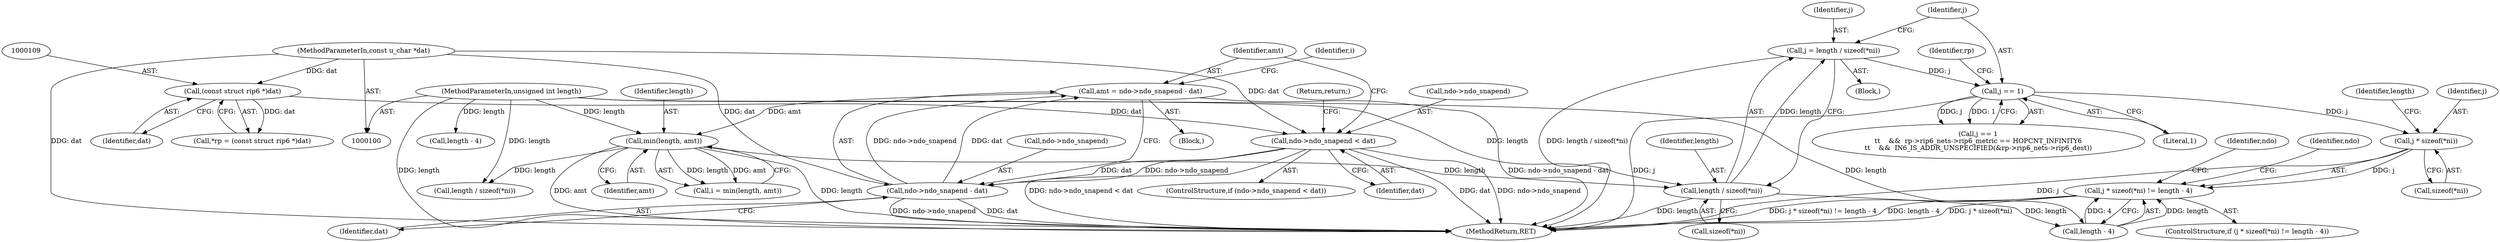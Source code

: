 digraph "1_tcpdump_e942fb84fbe3a73a98a00d2a279425872b5fb9d2@API" {
"1000192" [label="(Call,j * sizeof(*ni))"];
"1000166" [label="(Call,j == 1)"];
"1000157" [label="(Call,j = length / sizeof(*ni))"];
"1000159" [label="(Call,length / sizeof(*ni))"];
"1000132" [label="(Call,min(length, amt))"];
"1000103" [label="(MethodParameterIn,unsigned int length)"];
"1000123" [label="(Call,amt = ndo->ndo_snapend - dat)"];
"1000125" [label="(Call,ndo->ndo_snapend - dat)"];
"1000117" [label="(Call,ndo->ndo_snapend < dat)"];
"1000108" [label="(Call,(const struct rip6 *)dat)"];
"1000102" [label="(MethodParameterIn,const u_char *dat)"];
"1000191" [label="(Call,j * sizeof(*ni) != length - 4)"];
"1000388" [label="(MethodReturn,RET)"];
"1000157" [label="(Call,j = length / sizeof(*ni))"];
"1000271" [label="(Call,length / sizeof(*ni))"];
"1000134" [label="(Identifier,amt)"];
"1000166" [label="(Call,j == 1)"];
"1000160" [label="(Identifier,length)"];
"1000167" [label="(Identifier,j)"];
"1000123" [label="(Call,amt = ndo->ndo_snapend - dat)"];
"1000125" [label="(Call,ndo->ndo_snapend - dat)"];
"1000117" [label="(Call,ndo->ndo_snapend < dat)"];
"1000104" [label="(Block,)"];
"1000133" [label="(Identifier,length)"];
"1000193" [label="(Identifier,j)"];
"1000165" [label="(Call,j == 1\n\t\t    &&  rp->rip6_nets->rip6_metric == HOPCNT_INFINITY6\n\t\t    &&  IN6_IS_ADDR_UNSPECIFIED(&rp->rip6_nets->rip6_dest))"];
"1000283" [label="(Call,length - 4)"];
"1000116" [label="(ControlStructure,if (ndo->ndo_snapend < dat))"];
"1000161" [label="(Call,sizeof(*ni))"];
"1000132" [label="(Call,min(length, amt))"];
"1000191" [label="(Call,j * sizeof(*ni) != length - 4)"];
"1000124" [label="(Identifier,amt)"];
"1000131" [label="(Identifier,i)"];
"1000198" [label="(Identifier,length)"];
"1000103" [label="(MethodParameterIn,unsigned int length)"];
"1000159" [label="(Call,length / sizeof(*ni))"];
"1000110" [label="(Identifier,dat)"];
"1000194" [label="(Call,sizeof(*ni))"];
"1000173" [label="(Identifier,rp)"];
"1000192" [label="(Call,j * sizeof(*ni))"];
"1000118" [label="(Call,ndo->ndo_snapend)"];
"1000158" [label="(Identifier,j)"];
"1000108" [label="(Call,(const struct rip6 *)dat)"];
"1000197" [label="(Call,length - 4)"];
"1000202" [label="(Identifier,ndo)"];
"1000121" [label="(Identifier,dat)"];
"1000168" [label="(Literal,1)"];
"1000190" [label="(ControlStructure,if (j * sizeof(*ni) != length - 4))"];
"1000129" [label="(Identifier,dat)"];
"1000155" [label="(Block,)"];
"1000122" [label="(Return,return;)"];
"1000126" [label="(Call,ndo->ndo_snapend)"];
"1000130" [label="(Call,i = min(length, amt))"];
"1000211" [label="(Identifier,ndo)"];
"1000106" [label="(Call,*rp = (const struct rip6 *)dat)"];
"1000102" [label="(MethodParameterIn,const u_char *dat)"];
"1000192" -> "1000191"  [label="AST: "];
"1000192" -> "1000194"  [label="CFG: "];
"1000193" -> "1000192"  [label="AST: "];
"1000194" -> "1000192"  [label="AST: "];
"1000198" -> "1000192"  [label="CFG: "];
"1000192" -> "1000388"  [label="DDG: j"];
"1000192" -> "1000191"  [label="DDG: j"];
"1000166" -> "1000192"  [label="DDG: j"];
"1000166" -> "1000165"  [label="AST: "];
"1000166" -> "1000168"  [label="CFG: "];
"1000167" -> "1000166"  [label="AST: "];
"1000168" -> "1000166"  [label="AST: "];
"1000173" -> "1000166"  [label="CFG: "];
"1000165" -> "1000166"  [label="CFG: "];
"1000166" -> "1000388"  [label="DDG: j"];
"1000166" -> "1000165"  [label="DDG: j"];
"1000166" -> "1000165"  [label="DDG: 1"];
"1000157" -> "1000166"  [label="DDG: j"];
"1000157" -> "1000155"  [label="AST: "];
"1000157" -> "1000159"  [label="CFG: "];
"1000158" -> "1000157"  [label="AST: "];
"1000159" -> "1000157"  [label="AST: "];
"1000167" -> "1000157"  [label="CFG: "];
"1000157" -> "1000388"  [label="DDG: length / sizeof(*ni)"];
"1000159" -> "1000157"  [label="DDG: length"];
"1000159" -> "1000161"  [label="CFG: "];
"1000160" -> "1000159"  [label="AST: "];
"1000161" -> "1000159"  [label="AST: "];
"1000159" -> "1000388"  [label="DDG: length"];
"1000132" -> "1000159"  [label="DDG: length"];
"1000103" -> "1000159"  [label="DDG: length"];
"1000159" -> "1000197"  [label="DDG: length"];
"1000132" -> "1000130"  [label="AST: "];
"1000132" -> "1000134"  [label="CFG: "];
"1000133" -> "1000132"  [label="AST: "];
"1000134" -> "1000132"  [label="AST: "];
"1000130" -> "1000132"  [label="CFG: "];
"1000132" -> "1000388"  [label="DDG: amt"];
"1000132" -> "1000388"  [label="DDG: length"];
"1000132" -> "1000130"  [label="DDG: length"];
"1000132" -> "1000130"  [label="DDG: amt"];
"1000103" -> "1000132"  [label="DDG: length"];
"1000123" -> "1000132"  [label="DDG: amt"];
"1000132" -> "1000271"  [label="DDG: length"];
"1000103" -> "1000100"  [label="AST: "];
"1000103" -> "1000388"  [label="DDG: length"];
"1000103" -> "1000197"  [label="DDG: length"];
"1000103" -> "1000271"  [label="DDG: length"];
"1000103" -> "1000283"  [label="DDG: length"];
"1000123" -> "1000104"  [label="AST: "];
"1000123" -> "1000125"  [label="CFG: "];
"1000124" -> "1000123"  [label="AST: "];
"1000125" -> "1000123"  [label="AST: "];
"1000131" -> "1000123"  [label="CFG: "];
"1000123" -> "1000388"  [label="DDG: ndo->ndo_snapend - dat"];
"1000125" -> "1000123"  [label="DDG: ndo->ndo_snapend"];
"1000125" -> "1000123"  [label="DDG: dat"];
"1000125" -> "1000129"  [label="CFG: "];
"1000126" -> "1000125"  [label="AST: "];
"1000129" -> "1000125"  [label="AST: "];
"1000125" -> "1000388"  [label="DDG: ndo->ndo_snapend"];
"1000125" -> "1000388"  [label="DDG: dat"];
"1000117" -> "1000125"  [label="DDG: ndo->ndo_snapend"];
"1000117" -> "1000125"  [label="DDG: dat"];
"1000102" -> "1000125"  [label="DDG: dat"];
"1000117" -> "1000116"  [label="AST: "];
"1000117" -> "1000121"  [label="CFG: "];
"1000118" -> "1000117"  [label="AST: "];
"1000121" -> "1000117"  [label="AST: "];
"1000122" -> "1000117"  [label="CFG: "];
"1000124" -> "1000117"  [label="CFG: "];
"1000117" -> "1000388"  [label="DDG: ndo->ndo_snapend < dat"];
"1000117" -> "1000388"  [label="DDG: dat"];
"1000117" -> "1000388"  [label="DDG: ndo->ndo_snapend"];
"1000108" -> "1000117"  [label="DDG: dat"];
"1000102" -> "1000117"  [label="DDG: dat"];
"1000108" -> "1000106"  [label="AST: "];
"1000108" -> "1000110"  [label="CFG: "];
"1000109" -> "1000108"  [label="AST: "];
"1000110" -> "1000108"  [label="AST: "];
"1000106" -> "1000108"  [label="CFG: "];
"1000108" -> "1000106"  [label="DDG: dat"];
"1000102" -> "1000108"  [label="DDG: dat"];
"1000102" -> "1000100"  [label="AST: "];
"1000102" -> "1000388"  [label="DDG: dat"];
"1000191" -> "1000190"  [label="AST: "];
"1000191" -> "1000197"  [label="CFG: "];
"1000197" -> "1000191"  [label="AST: "];
"1000202" -> "1000191"  [label="CFG: "];
"1000211" -> "1000191"  [label="CFG: "];
"1000191" -> "1000388"  [label="DDG: j * sizeof(*ni) != length - 4"];
"1000191" -> "1000388"  [label="DDG: length - 4"];
"1000191" -> "1000388"  [label="DDG: j * sizeof(*ni)"];
"1000197" -> "1000191"  [label="DDG: length"];
"1000197" -> "1000191"  [label="DDG: 4"];
}
